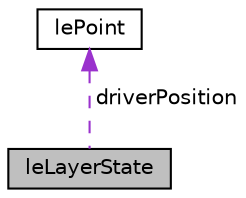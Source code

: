 digraph "leLayerState"
{
 // LATEX_PDF_SIZE
  edge [fontname="Helvetica",fontsize="10",labelfontname="Helvetica",labelfontsize="10"];
  node [fontname="Helvetica",fontsize="10",shape=record];
  Node1 [label="leLayerState",height=0.2,width=0.4,color="black", fillcolor="grey75", style="filled", fontcolor="black",tooltip="This struct describes the layer state for a layer."];
  Node2 -> Node1 [dir="back",color="darkorchid3",fontsize="10",style="dashed",label=" driverPosition" ,fontname="Helvetica"];
  Node2 [label="lePoint",height=0.2,width=0.4,color="black", fillcolor="white", style="filled",URL="$structlePoint.html",tooltip="This structure represents a integer Cartesian point."];
}
